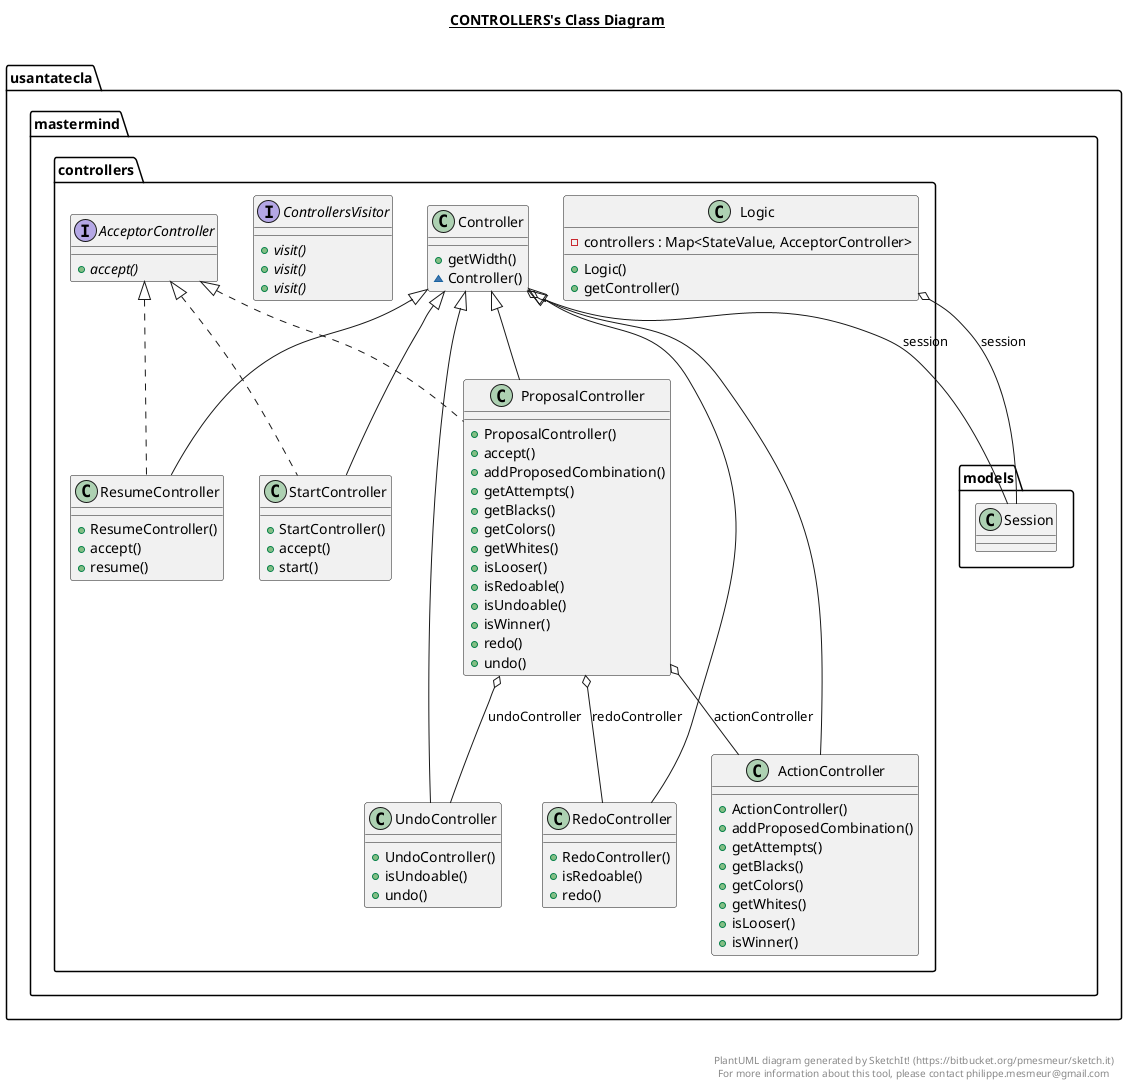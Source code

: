@startuml

title __CONTROLLERS's Class Diagram__\n

  namespace usantatecla.mastermind {
    namespace controllers {
      interface usantatecla.mastermind.controllers.AcceptorController {
          {abstract} + accept()
      }
    }
  }
  

  namespace usantatecla.mastermind {
    namespace controllers {
      class usantatecla.mastermind.controllers.ActionController {
          + ActionController()
          + addProposedCombination()
          + getAttempts()
          + getBlacks()
          + getColors()
          + getWhites()
          + isLooser()
          + isWinner()
      }
    }
  }
  

  namespace usantatecla.mastermind {
    namespace controllers {
      class usantatecla.mastermind.controllers.Controller {
          + getWidth()
          ~ Controller()
      }
    }
  }
  

  namespace usantatecla.mastermind {
    namespace controllers {
      interface usantatecla.mastermind.controllers.ControllersVisitor {
          {abstract} + visit()
          {abstract} + visit()
          {abstract} + visit()
      }
    }
  }
  

  namespace usantatecla.mastermind {
    namespace controllers {
      class usantatecla.mastermind.controllers.Logic {
          - controllers : Map<StateValue, AcceptorController>
          + Logic()
          + getController()
      }
    }
  }
  

  namespace usantatecla.mastermind {
    namespace controllers {
      class usantatecla.mastermind.controllers.ProposalController {
          + ProposalController()
          + accept()
          + addProposedCombination()
          + getAttempts()
          + getBlacks()
          + getColors()
          + getWhites()
          + isLooser()
          + isRedoable()
          + isUndoable()
          + isWinner()
          + redo()
          + undo()
      }
    }
  }
  

  namespace usantatecla.mastermind {
    namespace controllers {
      class usantatecla.mastermind.controllers.RedoController {
          + RedoController()
          + isRedoable()
          + redo()
      }
    }
  }
  

  namespace usantatecla.mastermind {
    namespace controllers {
      class usantatecla.mastermind.controllers.ResumeController {
          + ResumeController()
          + accept()
          + resume()
      }
    }
  }
  

  namespace usantatecla.mastermind {
    namespace controllers {
      class usantatecla.mastermind.controllers.StartController {
          + StartController()
          + accept()
          + start()
      }
    }
  }
  

  namespace usantatecla.mastermind {
    namespace controllers {
      class usantatecla.mastermind.controllers.UndoController {
          + UndoController()
          + isUndoable()
          + undo()
      }
    }
  }
  

  usantatecla.mastermind.controllers.ActionController -up-|> usantatecla.mastermind.controllers.Controller
  usantatecla.mastermind.controllers.Controller o-- usantatecla.mastermind.models.Session : session
  usantatecla.mastermind.controllers.Logic o-- usantatecla.mastermind.models.Session : session
  usantatecla.mastermind.controllers.ProposalController .up.|> usantatecla.mastermind.controllers.AcceptorController
  usantatecla.mastermind.controllers.ProposalController -up-|> usantatecla.mastermind.controllers.Controller
  usantatecla.mastermind.controllers.ProposalController o-- usantatecla.mastermind.controllers.ActionController : actionController
  usantatecla.mastermind.controllers.ProposalController o-- usantatecla.mastermind.controllers.RedoController : redoController
  usantatecla.mastermind.controllers.ProposalController o-- usantatecla.mastermind.controllers.UndoController : undoController
  usantatecla.mastermind.controllers.RedoController -up-|> usantatecla.mastermind.controllers.Controller
  usantatecla.mastermind.controllers.ResumeController .up.|> usantatecla.mastermind.controllers.AcceptorController
  usantatecla.mastermind.controllers.ResumeController -up-|> usantatecla.mastermind.controllers.Controller
  usantatecla.mastermind.controllers.StartController .up.|> usantatecla.mastermind.controllers.AcceptorController
  usantatecla.mastermind.controllers.StartController -up-|> usantatecla.mastermind.controllers.Controller
  usantatecla.mastermind.controllers.UndoController -up-|> usantatecla.mastermind.controllers.Controller


right footer


PlantUML diagram generated by SketchIt! (https://bitbucket.org/pmesmeur/sketch.it)
For more information about this tool, please contact philippe.mesmeur@gmail.com
endfooter

@enduml
